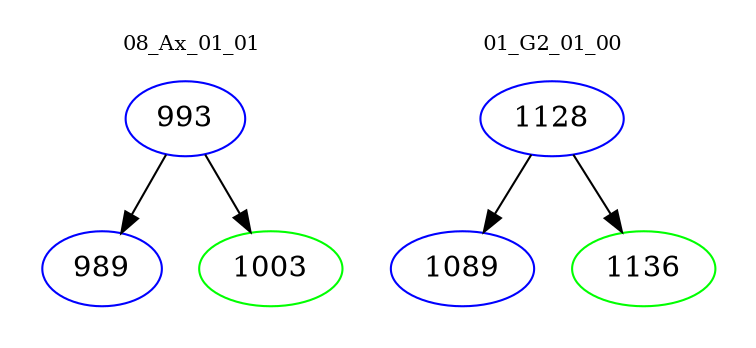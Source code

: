 digraph{
subgraph cluster_0 {
color = white
label = "08_Ax_01_01";
fontsize=10;
T0_993 [label="993", color="blue"]
T0_993 -> T0_989 [color="black"]
T0_989 [label="989", color="blue"]
T0_993 -> T0_1003 [color="black"]
T0_1003 [label="1003", color="green"]
}
subgraph cluster_1 {
color = white
label = "01_G2_01_00";
fontsize=10;
T1_1128 [label="1128", color="blue"]
T1_1128 -> T1_1089 [color="black"]
T1_1089 [label="1089", color="blue"]
T1_1128 -> T1_1136 [color="black"]
T1_1136 [label="1136", color="green"]
}
}
